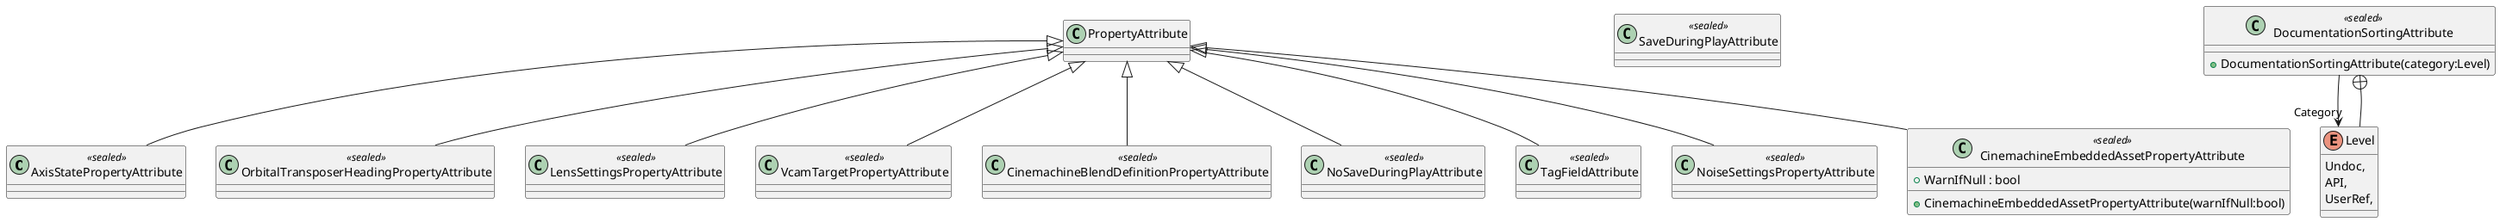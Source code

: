 @startuml
class AxisStatePropertyAttribute <<sealed>> {
}
class OrbitalTransposerHeadingPropertyAttribute <<sealed>> {
}
class LensSettingsPropertyAttribute <<sealed>> {
}
class VcamTargetPropertyAttribute <<sealed>> {
}
class CinemachineBlendDefinitionPropertyAttribute <<sealed>> {
}
class SaveDuringPlayAttribute <<sealed>> {
}
class NoSaveDuringPlayAttribute <<sealed>> {
}
class TagFieldAttribute <<sealed>> {
}
class NoiseSettingsPropertyAttribute <<sealed>> {
}
class CinemachineEmbeddedAssetPropertyAttribute <<sealed>> {
    + WarnIfNull : bool
    + CinemachineEmbeddedAssetPropertyAttribute(warnIfNull:bool)
}
class DocumentationSortingAttribute <<sealed>> {
    + DocumentationSortingAttribute(category:Level)
}
enum Level {
    Undoc,
    API,
    UserRef,
}
PropertyAttribute <|-- AxisStatePropertyAttribute
PropertyAttribute <|-- OrbitalTransposerHeadingPropertyAttribute
PropertyAttribute <|-- LensSettingsPropertyAttribute
PropertyAttribute <|-- VcamTargetPropertyAttribute
PropertyAttribute <|-- CinemachineBlendDefinitionPropertyAttribute
PropertyAttribute <|-- NoSaveDuringPlayAttribute
PropertyAttribute <|-- TagFieldAttribute
PropertyAttribute <|-- NoiseSettingsPropertyAttribute
PropertyAttribute <|-- CinemachineEmbeddedAssetPropertyAttribute
DocumentationSortingAttribute --> "Category" Level
DocumentationSortingAttribute +-- Level
@enduml
